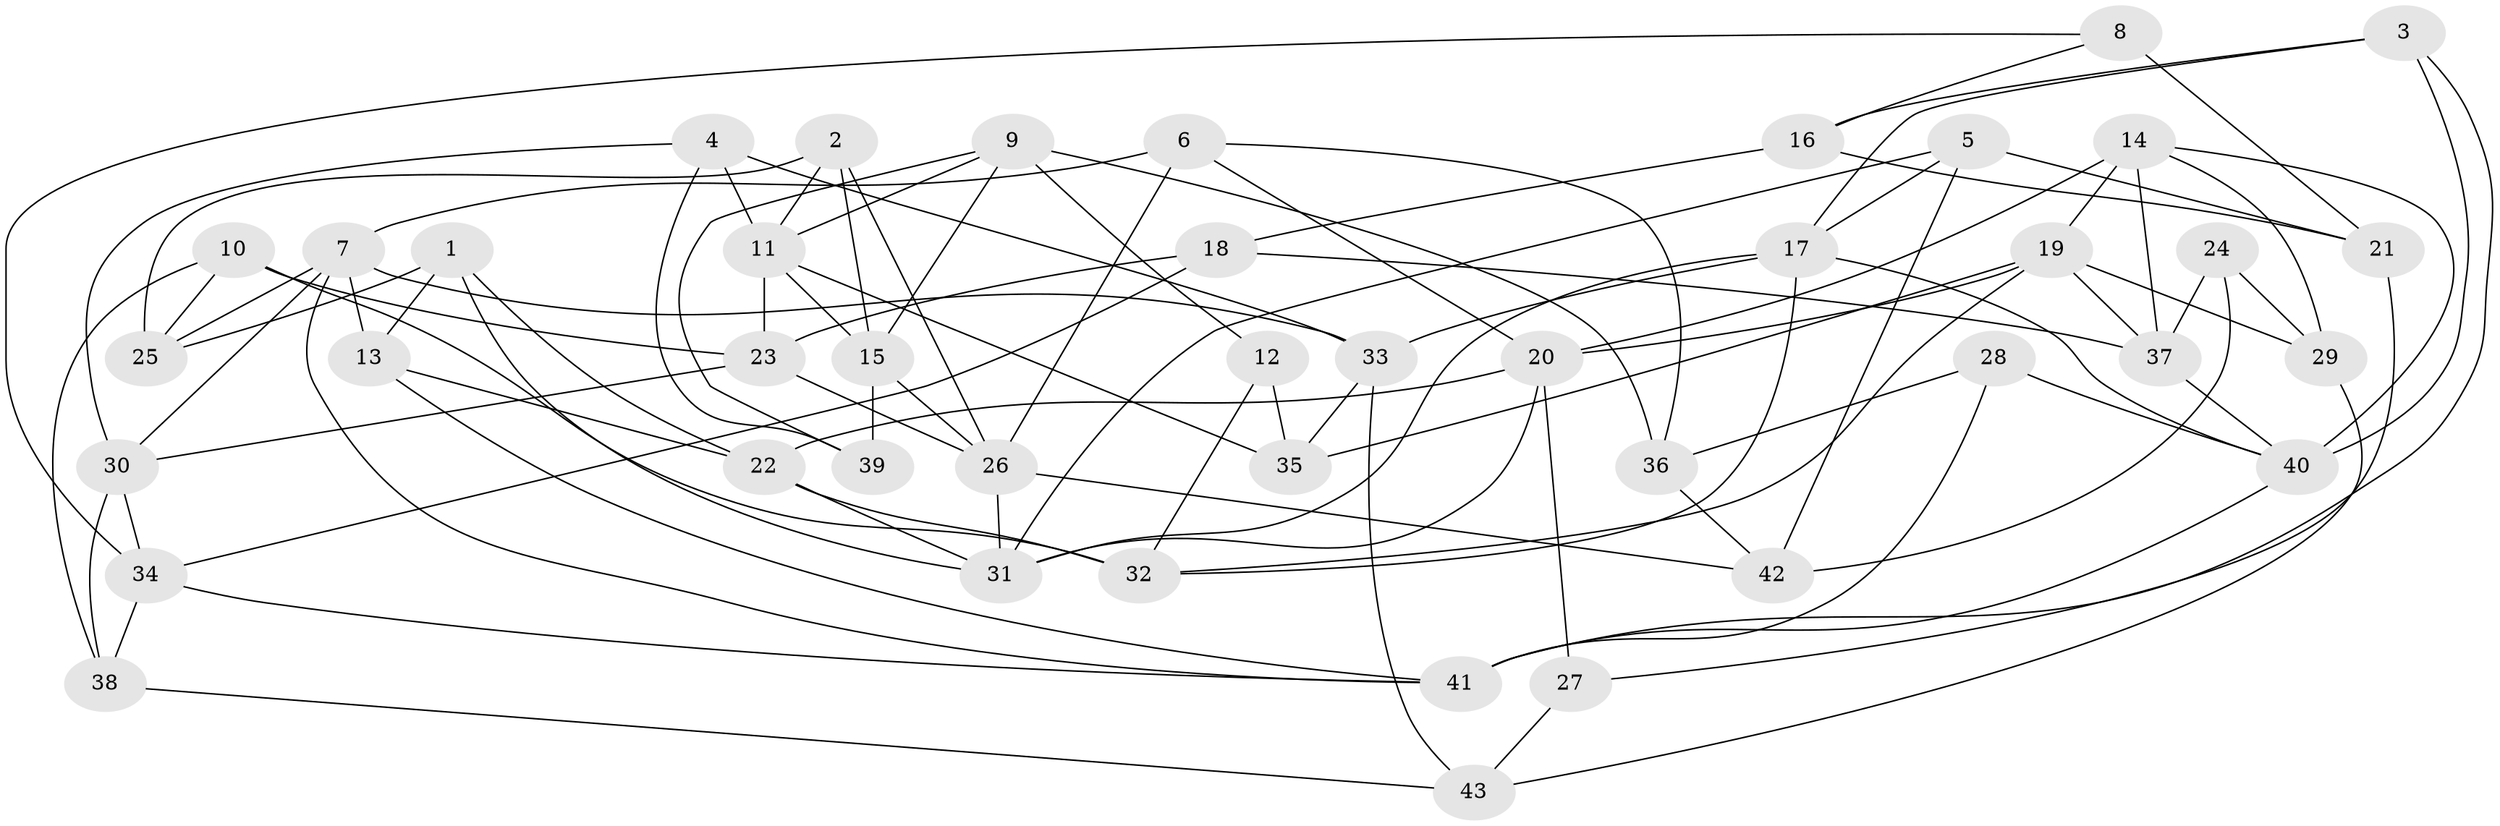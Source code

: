 // original degree distribution, {4: 1.0}
// Generated by graph-tools (version 1.1) at 2025/38/03/04/25 23:38:16]
// undirected, 43 vertices, 97 edges
graph export_dot {
  node [color=gray90,style=filled];
  1;
  2;
  3;
  4;
  5;
  6;
  7;
  8;
  9;
  10;
  11;
  12;
  13;
  14;
  15;
  16;
  17;
  18;
  19;
  20;
  21;
  22;
  23;
  24;
  25;
  26;
  27;
  28;
  29;
  30;
  31;
  32;
  33;
  34;
  35;
  36;
  37;
  38;
  39;
  40;
  41;
  42;
  43;
  1 -- 13 [weight=1.0];
  1 -- 22 [weight=1.0];
  1 -- 25 [weight=1.0];
  1 -- 31 [weight=1.0];
  2 -- 11 [weight=1.0];
  2 -- 15 [weight=1.0];
  2 -- 25 [weight=1.0];
  2 -- 26 [weight=1.0];
  3 -- 16 [weight=1.0];
  3 -- 17 [weight=1.0];
  3 -- 40 [weight=1.0];
  3 -- 41 [weight=1.0];
  4 -- 11 [weight=1.0];
  4 -- 30 [weight=2.0];
  4 -- 33 [weight=2.0];
  4 -- 39 [weight=1.0];
  5 -- 17 [weight=1.0];
  5 -- 21 [weight=1.0];
  5 -- 31 [weight=1.0];
  5 -- 42 [weight=1.0];
  6 -- 7 [weight=1.0];
  6 -- 20 [weight=1.0];
  6 -- 26 [weight=1.0];
  6 -- 36 [weight=1.0];
  7 -- 13 [weight=1.0];
  7 -- 25 [weight=1.0];
  7 -- 30 [weight=1.0];
  7 -- 33 [weight=1.0];
  7 -- 41 [weight=1.0];
  8 -- 16 [weight=1.0];
  8 -- 21 [weight=3.0];
  8 -- 34 [weight=2.0];
  9 -- 11 [weight=1.0];
  9 -- 12 [weight=2.0];
  9 -- 15 [weight=1.0];
  9 -- 36 [weight=1.0];
  9 -- 39 [weight=1.0];
  10 -- 23 [weight=2.0];
  10 -- 25 [weight=1.0];
  10 -- 32 [weight=1.0];
  10 -- 38 [weight=2.0];
  11 -- 15 [weight=1.0];
  11 -- 23 [weight=1.0];
  11 -- 35 [weight=1.0];
  12 -- 32 [weight=1.0];
  12 -- 35 [weight=1.0];
  13 -- 22 [weight=1.0];
  13 -- 41 [weight=1.0];
  14 -- 19 [weight=1.0];
  14 -- 20 [weight=1.0];
  14 -- 29 [weight=1.0];
  14 -- 37 [weight=2.0];
  14 -- 40 [weight=1.0];
  15 -- 26 [weight=1.0];
  15 -- 39 [weight=2.0];
  16 -- 18 [weight=1.0];
  16 -- 21 [weight=1.0];
  17 -- 31 [weight=1.0];
  17 -- 32 [weight=1.0];
  17 -- 33 [weight=1.0];
  17 -- 40 [weight=1.0];
  18 -- 23 [weight=1.0];
  18 -- 34 [weight=1.0];
  18 -- 37 [weight=1.0];
  19 -- 20 [weight=1.0];
  19 -- 29 [weight=1.0];
  19 -- 32 [weight=1.0];
  19 -- 35 [weight=1.0];
  19 -- 37 [weight=1.0];
  20 -- 22 [weight=1.0];
  20 -- 27 [weight=1.0];
  20 -- 31 [weight=1.0];
  21 -- 27 [weight=1.0];
  22 -- 31 [weight=1.0];
  22 -- 32 [weight=2.0];
  23 -- 26 [weight=1.0];
  23 -- 30 [weight=1.0];
  24 -- 29 [weight=1.0];
  24 -- 37 [weight=1.0];
  24 -- 42 [weight=2.0];
  26 -- 31 [weight=1.0];
  26 -- 42 [weight=1.0];
  27 -- 43 [weight=2.0];
  28 -- 36 [weight=2.0];
  28 -- 40 [weight=1.0];
  28 -- 41 [weight=1.0];
  29 -- 43 [weight=1.0];
  30 -- 34 [weight=1.0];
  30 -- 38 [weight=1.0];
  33 -- 35 [weight=1.0];
  33 -- 43 [weight=1.0];
  34 -- 38 [weight=1.0];
  34 -- 41 [weight=1.0];
  36 -- 42 [weight=2.0];
  37 -- 40 [weight=1.0];
  38 -- 43 [weight=2.0];
  40 -- 41 [weight=1.0];
}
